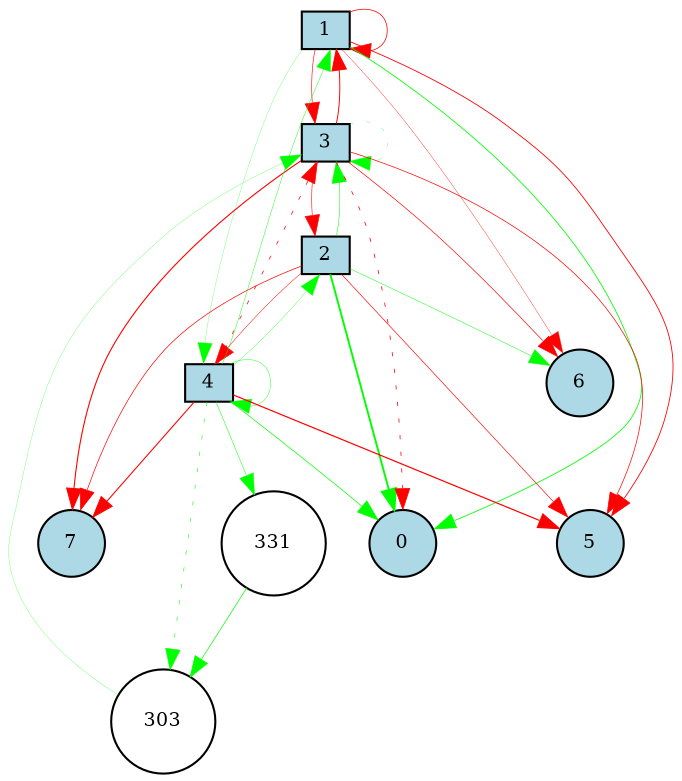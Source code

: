 digraph {
	node [fontsize=9 height=0.2 shape=circle width=0.2]
	1 [fillcolor=lightgray shape=box style=filled]
	2 [fillcolor=lightgray shape=box style=filled]
	3 [fillcolor=lightgray shape=box style=filled]
	4 [fillcolor=lightgray shape=box style=filled]
	0 [fillcolor=lightblue style=filled]
	1 [fillcolor=lightblue style=filled]
	2 [fillcolor=lightblue style=filled]
	3 [fillcolor=lightblue style=filled]
	4 [fillcolor=lightblue style=filled]
	5 [fillcolor=lightblue style=filled]
	6 [fillcolor=lightblue style=filled]
	7 [fillcolor=lightblue style=filled]
	331 [fillcolor=white style=filled]
	303 [fillcolor=white style=filled]
	3 -> 6 [color=red penwidth=0.31887545803264916 style=solid]
	4 -> 5 [color=red penwidth=0.5778578991603716 style=solid]
	2 -> 0 [color=green penwidth=0.9126347670137243 style=solid]
	4 -> 331 [color=green penwidth=0.23186732806070995 style=solid]
	3 -> 3 [color=green penwidth=0.1470797556916692 style=dotted]
	1 -> 4 [color=green penwidth=0.1153222354907476 style=solid]
	3 -> 1 [color=red penwidth=0.46147585694675497 style=solid]
	4 -> 4 [color=green penwidth=0.19412488079166412 style=solid]
	4 -> 3 [color=red penwidth=0.34873954078210045 style=dotted]
	1 -> 5 [color=red penwidth=0.41012978557533686 style=solid]
	4 -> 0 [color=green penwidth=0.3359005510745743 style=solid]
	331 -> 303 [color=green penwidth=0.3362617302163629 style=solid]
	2 -> 7 [color=red penwidth=0.3322927428668835 style=solid]
	3 -> 5 [color=red penwidth=0.33815983812165573 style=solid]
	1 -> 0 [color=green penwidth=0.39879183202372415 style=solid]
	4 -> 1 [color=green penwidth=0.20080118908629535 style=solid]
	1 -> 1 [color=red penwidth=0.36153192382609234 style=solid]
	3 -> 7 [color=red penwidth=0.5307758043848112 style=solid]
	2 -> 5 [color=red penwidth=0.30614841019124295 style=solid]
	4 -> 2 [color=green penwidth=0.14842175772771193 style=solid]
	2 -> 3 [color=green penwidth=0.24555308006403573 style=solid]
	303 -> 3 [color=green penwidth=0.11706872617595007 style=solid]
	3 -> 0 [color=red penwidth=0.37886206412570456 style=dotted]
	1 -> 3 [color=red penwidth=0.2940723769233061 style=solid]
	4 -> 303 [color=green penwidth=0.2731493745569856 style=dotted]
	3 -> 2 [color=red penwidth=0.2728265659021359 style=solid]
	2 -> 4 [color=red penwidth=0.22895481058344047 style=solid]
	4 -> 7 [color=red penwidth=0.5146881739279944 style=solid]
	1 -> 6 [color=red penwidth=0.1683061695137783 style=solid]
	2 -> 6 [color=green penwidth=0.2227001671879097 style=solid]
}
